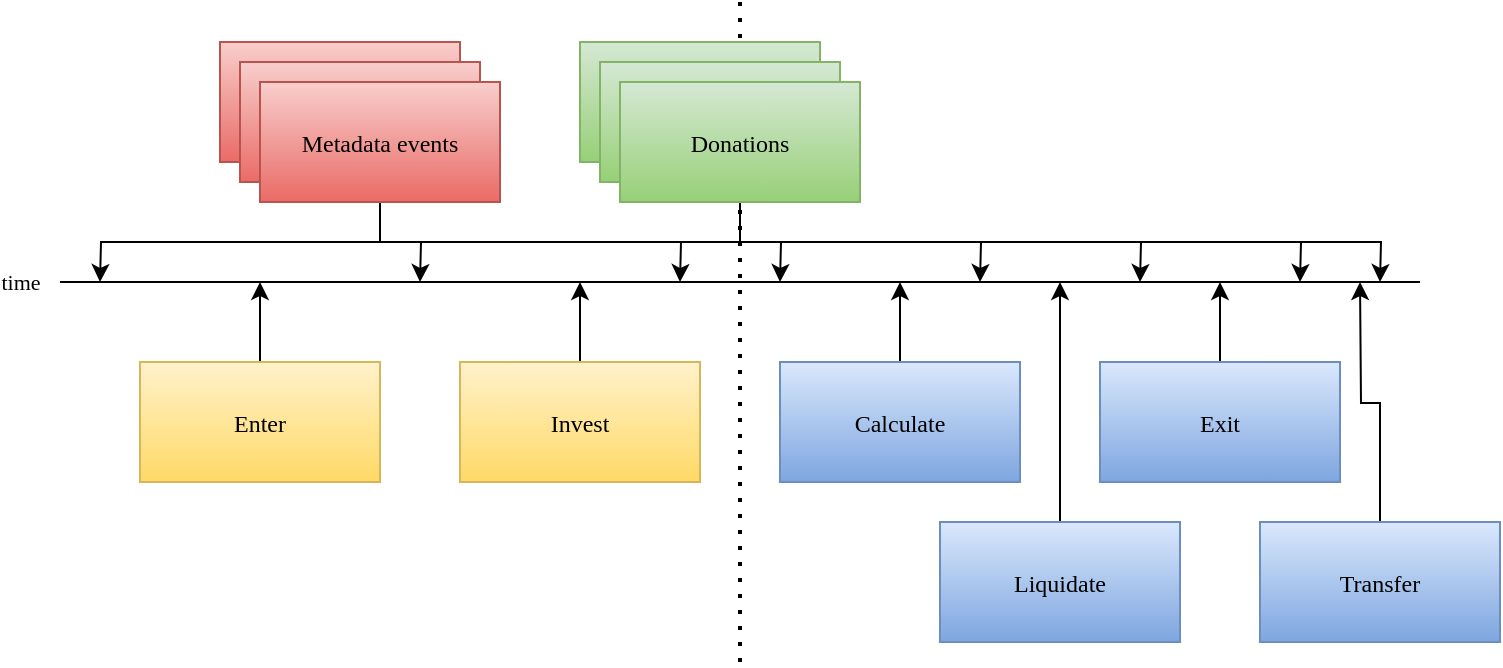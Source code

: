 <mxfile>
    <diagram id="CL4H3yQyKS9JQVDpADO-" name="Page-1">
        <mxGraphModel dx="476" dy="323" grid="1" gridSize="10" guides="1" tooltips="1" connect="1" arrows="1" fold="1" page="1" pageScale="1" pageWidth="850" pageHeight="1100" math="0" shadow="0">
            <root>
                <mxCell id="0"/>
                <mxCell id="1" parent="0"/>
                <mxCell id="32" value="" style="endArrow=none;dashed=1;html=1;dashPattern=1 3;strokeWidth=2;fontFamily=Montserrat;" parent="1" edge="1">
                    <mxGeometry width="50" height="50" relative="1" as="geometry">
                        <mxPoint x="420" y="350" as="sourcePoint"/>
                        <mxPoint x="420" y="20" as="targetPoint"/>
                    </mxGeometry>
                </mxCell>
                <mxCell id="2" value="time" style="endArrow=none;html=1;fontFamily=Montserrat;" parent="1" edge="1">
                    <mxGeometry x="-1" y="-20" width="50" height="50" relative="1" as="geometry">
                        <mxPoint x="80" y="160" as="sourcePoint"/>
                        <mxPoint x="760" y="160" as="targetPoint"/>
                        <mxPoint x="-20" y="-20" as="offset"/>
                    </mxGeometry>
                </mxCell>
                <mxCell id="3" value="" style="rounded=0;gradientColor=#97d077;fillColor=#d5e8d4;strokeColor=#82b366;fontFamily=Montserrat;" parent="1" vertex="1">
                    <mxGeometry x="340" y="40" width="120" height="60" as="geometry"/>
                </mxCell>
                <mxCell id="4" value="" style="rounded=0;gradientColor=#97d077;fillColor=#d5e8d4;strokeColor=#82b366;fontFamily=Montserrat;" parent="1" vertex="1">
                    <mxGeometry x="350" y="50" width="120" height="60" as="geometry"/>
                </mxCell>
                <mxCell id="6" style="edgeStyle=orthogonalEdgeStyle;rounded=0;orthogonalLoop=1;jettySize=auto;html=1;exitX=0.5;exitY=1;exitDx=0;exitDy=0;fontFamily=Montserrat;" parent="1" source="5" edge="1">
                    <mxGeometry relative="1" as="geometry">
                        <mxPoint x="100" y="160" as="targetPoint"/>
                    </mxGeometry>
                </mxCell>
                <mxCell id="15" style="edgeStyle=orthogonalEdgeStyle;rounded=0;orthogonalLoop=1;jettySize=auto;html=1;exitX=0.5;exitY=1;exitDx=0;exitDy=0;fontFamily=Montserrat;" parent="1" source="5" edge="1">
                    <mxGeometry relative="1" as="geometry">
                        <mxPoint x="260" y="160" as="targetPoint"/>
                    </mxGeometry>
                </mxCell>
                <mxCell id="16" style="edgeStyle=orthogonalEdgeStyle;rounded=0;orthogonalLoop=1;jettySize=auto;html=1;exitX=0.5;exitY=1;exitDx=0;exitDy=0;fontFamily=Montserrat;" parent="1" source="5" edge="1">
                    <mxGeometry relative="1" as="geometry">
                        <mxPoint x="390" y="160" as="targetPoint"/>
                    </mxGeometry>
                </mxCell>
                <mxCell id="17" style="edgeStyle=orthogonalEdgeStyle;rounded=0;orthogonalLoop=1;jettySize=auto;html=1;exitX=0.5;exitY=1;exitDx=0;exitDy=0;fontFamily=Montserrat;" parent="1" source="5" edge="1">
                    <mxGeometry relative="1" as="geometry">
                        <mxPoint x="540" y="160" as="targetPoint"/>
                    </mxGeometry>
                </mxCell>
                <mxCell id="18" style="edgeStyle=orthogonalEdgeStyle;rounded=0;orthogonalLoop=1;jettySize=auto;html=1;exitX=0.5;exitY=1;exitDx=0;exitDy=0;fontFamily=Montserrat;" parent="1" source="5" edge="1">
                    <mxGeometry relative="1" as="geometry">
                        <mxPoint x="740" y="160" as="targetPoint"/>
                    </mxGeometry>
                </mxCell>
                <mxCell id="24" style="edgeStyle=orthogonalEdgeStyle;rounded=0;orthogonalLoop=1;jettySize=auto;html=1;exitX=0.5;exitY=1;exitDx=0;exitDy=0;fontFamily=Montserrat;" parent="1" source="5" edge="1">
                    <mxGeometry relative="1" as="geometry">
                        <mxPoint x="620" y="160" as="targetPoint"/>
                    </mxGeometry>
                </mxCell>
                <mxCell id="31" style="edgeStyle=orthogonalEdgeStyle;rounded=0;orthogonalLoop=1;jettySize=auto;html=1;exitX=0.5;exitY=1;exitDx=0;exitDy=0;endArrow=classic;endFill=1;fontFamily=Montserrat;" parent="1" source="5" edge="1">
                    <mxGeometry relative="1" as="geometry">
                        <mxPoint x="700" y="160" as="targetPoint"/>
                    </mxGeometry>
                </mxCell>
                <mxCell id="33" style="edgeStyle=orthogonalEdgeStyle;rounded=0;orthogonalLoop=1;jettySize=auto;html=1;exitX=0.5;exitY=1;exitDx=0;exitDy=0;fontFamily=Montserrat;" parent="1" source="5" edge="1">
                    <mxGeometry relative="1" as="geometry">
                        <mxPoint x="440" y="160" as="targetPoint"/>
                    </mxGeometry>
                </mxCell>
                <mxCell id="5" value="Donations" style="rounded=0;gradientColor=#97d077;fillColor=#d5e8d4;strokeColor=#82b366;fontFamily=Montserrat;" parent="1" vertex="1">
                    <mxGeometry x="360" y="60" width="120" height="60" as="geometry"/>
                </mxCell>
                <mxCell id="11" style="edgeStyle=orthogonalEdgeStyle;rounded=0;orthogonalLoop=1;jettySize=auto;html=1;exitX=0.5;exitY=0;exitDx=0;exitDy=0;fontFamily=Montserrat;" parent="1" source="7" edge="1">
                    <mxGeometry relative="1" as="geometry">
                        <mxPoint x="180" y="160" as="targetPoint"/>
                    </mxGeometry>
                </mxCell>
                <mxCell id="7" value="Enter" style="rounded=0;gradientColor=#ffd966;fillColor=#fff2cc;strokeColor=#d6b656;fontFamily=Montserrat;" parent="1" vertex="1">
                    <mxGeometry x="120" y="200" width="120" height="60" as="geometry"/>
                </mxCell>
                <mxCell id="12" style="edgeStyle=orthogonalEdgeStyle;rounded=0;orthogonalLoop=1;jettySize=auto;html=1;exitX=0.5;exitY=0;exitDx=0;exitDy=0;fontFamily=Montserrat;" parent="1" source="8" edge="1">
                    <mxGeometry relative="1" as="geometry">
                        <mxPoint x="340" y="160" as="targetPoint"/>
                    </mxGeometry>
                </mxCell>
                <mxCell id="8" value="Invest" style="rounded=0;gradientColor=#ffd966;fillColor=#fff2cc;strokeColor=#d6b656;fontFamily=Montserrat;" parent="1" vertex="1">
                    <mxGeometry x="280" y="200" width="120" height="60" as="geometry"/>
                </mxCell>
                <mxCell id="13" style="edgeStyle=orthogonalEdgeStyle;rounded=0;orthogonalLoop=1;jettySize=auto;html=1;exitX=0.5;exitY=0;exitDx=0;exitDy=0;fontFamily=Montserrat;" parent="1" source="9" edge="1">
                    <mxGeometry relative="1" as="geometry">
                        <mxPoint x="500" y="160" as="targetPoint"/>
                    </mxGeometry>
                </mxCell>
                <mxCell id="9" value="Calculate" style="rounded=0;gradientColor=#7ea6e0;fillColor=#dae8fc;strokeColor=#6c8ebf;fontFamily=Montserrat;" parent="1" vertex="1">
                    <mxGeometry x="440" y="200" width="120" height="60" as="geometry"/>
                </mxCell>
                <mxCell id="14" style="edgeStyle=orthogonalEdgeStyle;rounded=0;orthogonalLoop=1;jettySize=auto;html=1;exitX=0.5;exitY=0;exitDx=0;exitDy=0;fontFamily=Montserrat;" parent="1" source="10" edge="1">
                    <mxGeometry relative="1" as="geometry">
                        <mxPoint x="660" y="160" as="targetPoint"/>
                    </mxGeometry>
                </mxCell>
                <mxCell id="10" value="Exit" style="rounded=0;gradientColor=#7ea6e0;fillColor=#dae8fc;strokeColor=#6c8ebf;fontFamily=Montserrat;" parent="1" vertex="1">
                    <mxGeometry x="600" y="200" width="120" height="60" as="geometry"/>
                </mxCell>
                <mxCell id="23" style="edgeStyle=orthogonalEdgeStyle;rounded=0;orthogonalLoop=1;jettySize=auto;html=1;exitX=0.5;exitY=0;exitDx=0;exitDy=0;fontFamily=Montserrat;" parent="1" source="22" edge="1">
                    <mxGeometry relative="1" as="geometry">
                        <mxPoint x="580" y="160" as="targetPoint"/>
                    </mxGeometry>
                </mxCell>
                <mxCell id="22" value="Liquidate" style="rounded=0;gradientColor=#7ea6e0;fillColor=#dae8fc;strokeColor=#6c8ebf;fontFamily=Montserrat;" parent="1" vertex="1">
                    <mxGeometry x="520" y="280" width="120" height="60" as="geometry"/>
                </mxCell>
                <mxCell id="25" value="" style="rounded=0;gradientColor=#ea6b66;fillColor=#f8cecc;strokeColor=#b85450;fontFamily=Montserrat;" parent="1" vertex="1">
                    <mxGeometry x="160" y="40" width="120" height="60" as="geometry"/>
                </mxCell>
                <mxCell id="26" value="" style="rounded=0;gradientColor=#ea6b66;fillColor=#f8cecc;strokeColor=#b85450;fontFamily=Montserrat;" parent="1" vertex="1">
                    <mxGeometry x="170" y="50" width="120" height="60" as="geometry"/>
                </mxCell>
                <mxCell id="28" style="edgeStyle=orthogonalEdgeStyle;rounded=0;orthogonalLoop=1;jettySize=auto;html=1;exitX=0.5;exitY=1;exitDx=0;exitDy=0;endArrow=none;endFill=0;fontFamily=Montserrat;" parent="1" source="27" edge="1">
                    <mxGeometry relative="1" as="geometry">
                        <mxPoint x="160" y="140" as="targetPoint"/>
                    </mxGeometry>
                </mxCell>
                <mxCell id="27" value="Metadata events" style="rounded=0;gradientColor=#ea6b66;fillColor=#f8cecc;strokeColor=#b85450;fontFamily=Montserrat;" parent="1" vertex="1">
                    <mxGeometry x="180" y="60" width="120" height="60" as="geometry"/>
                </mxCell>
                <mxCell id="30" style="edgeStyle=orthogonalEdgeStyle;rounded=0;orthogonalLoop=1;jettySize=auto;html=1;exitX=0.5;exitY=0;exitDx=0;exitDy=0;endArrow=classic;endFill=1;fontFamily=Montserrat;" parent="1" source="29" edge="1">
                    <mxGeometry relative="1" as="geometry">
                        <mxPoint x="730" y="160" as="targetPoint"/>
                    </mxGeometry>
                </mxCell>
                <mxCell id="29" value="Transfer" style="rounded=0;gradientColor=#7ea6e0;fillColor=#dae8fc;strokeColor=#6c8ebf;fontFamily=Montserrat;" parent="1" vertex="1">
                    <mxGeometry x="680" y="280" width="120" height="60" as="geometry"/>
                </mxCell>
            </root>
        </mxGraphModel>
    </diagram>
</mxfile>